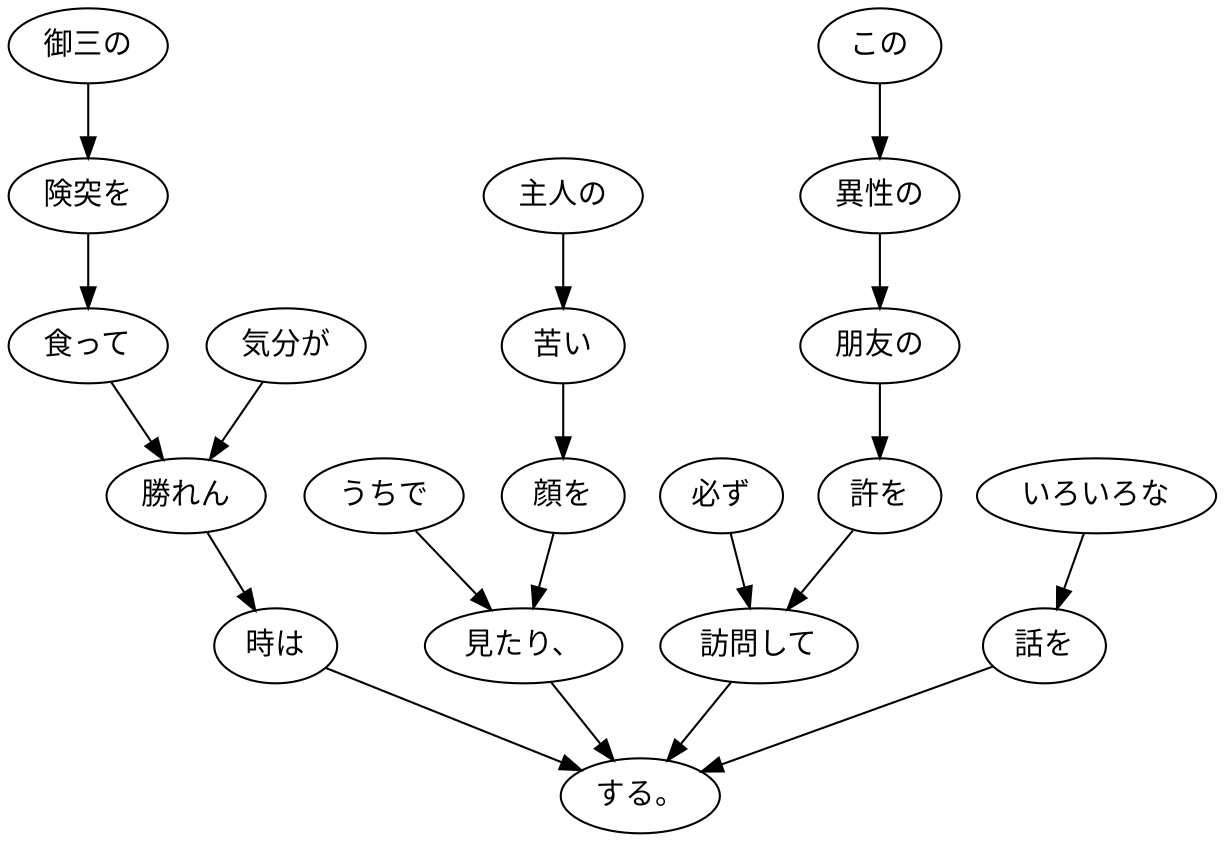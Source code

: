 digraph graph651 {
	node0 [label="うちで"];
	node1 [label="主人の"];
	node2 [label="苦い"];
	node3 [label="顔を"];
	node4 [label="見たり、"];
	node5 [label="御三の"];
	node6 [label="険突を"];
	node7 [label="食って"];
	node8 [label="気分が"];
	node9 [label="勝れん"];
	node10 [label="時は"];
	node11 [label="必ず"];
	node12 [label="この"];
	node13 [label="異性の"];
	node14 [label="朋友の"];
	node15 [label="許を"];
	node16 [label="訪問して"];
	node17 [label="いろいろな"];
	node18 [label="話を"];
	node19 [label="する。"];
	node0 -> node4;
	node1 -> node2;
	node2 -> node3;
	node3 -> node4;
	node4 -> node19;
	node5 -> node6;
	node6 -> node7;
	node7 -> node9;
	node8 -> node9;
	node9 -> node10;
	node10 -> node19;
	node11 -> node16;
	node12 -> node13;
	node13 -> node14;
	node14 -> node15;
	node15 -> node16;
	node16 -> node19;
	node17 -> node18;
	node18 -> node19;
}
